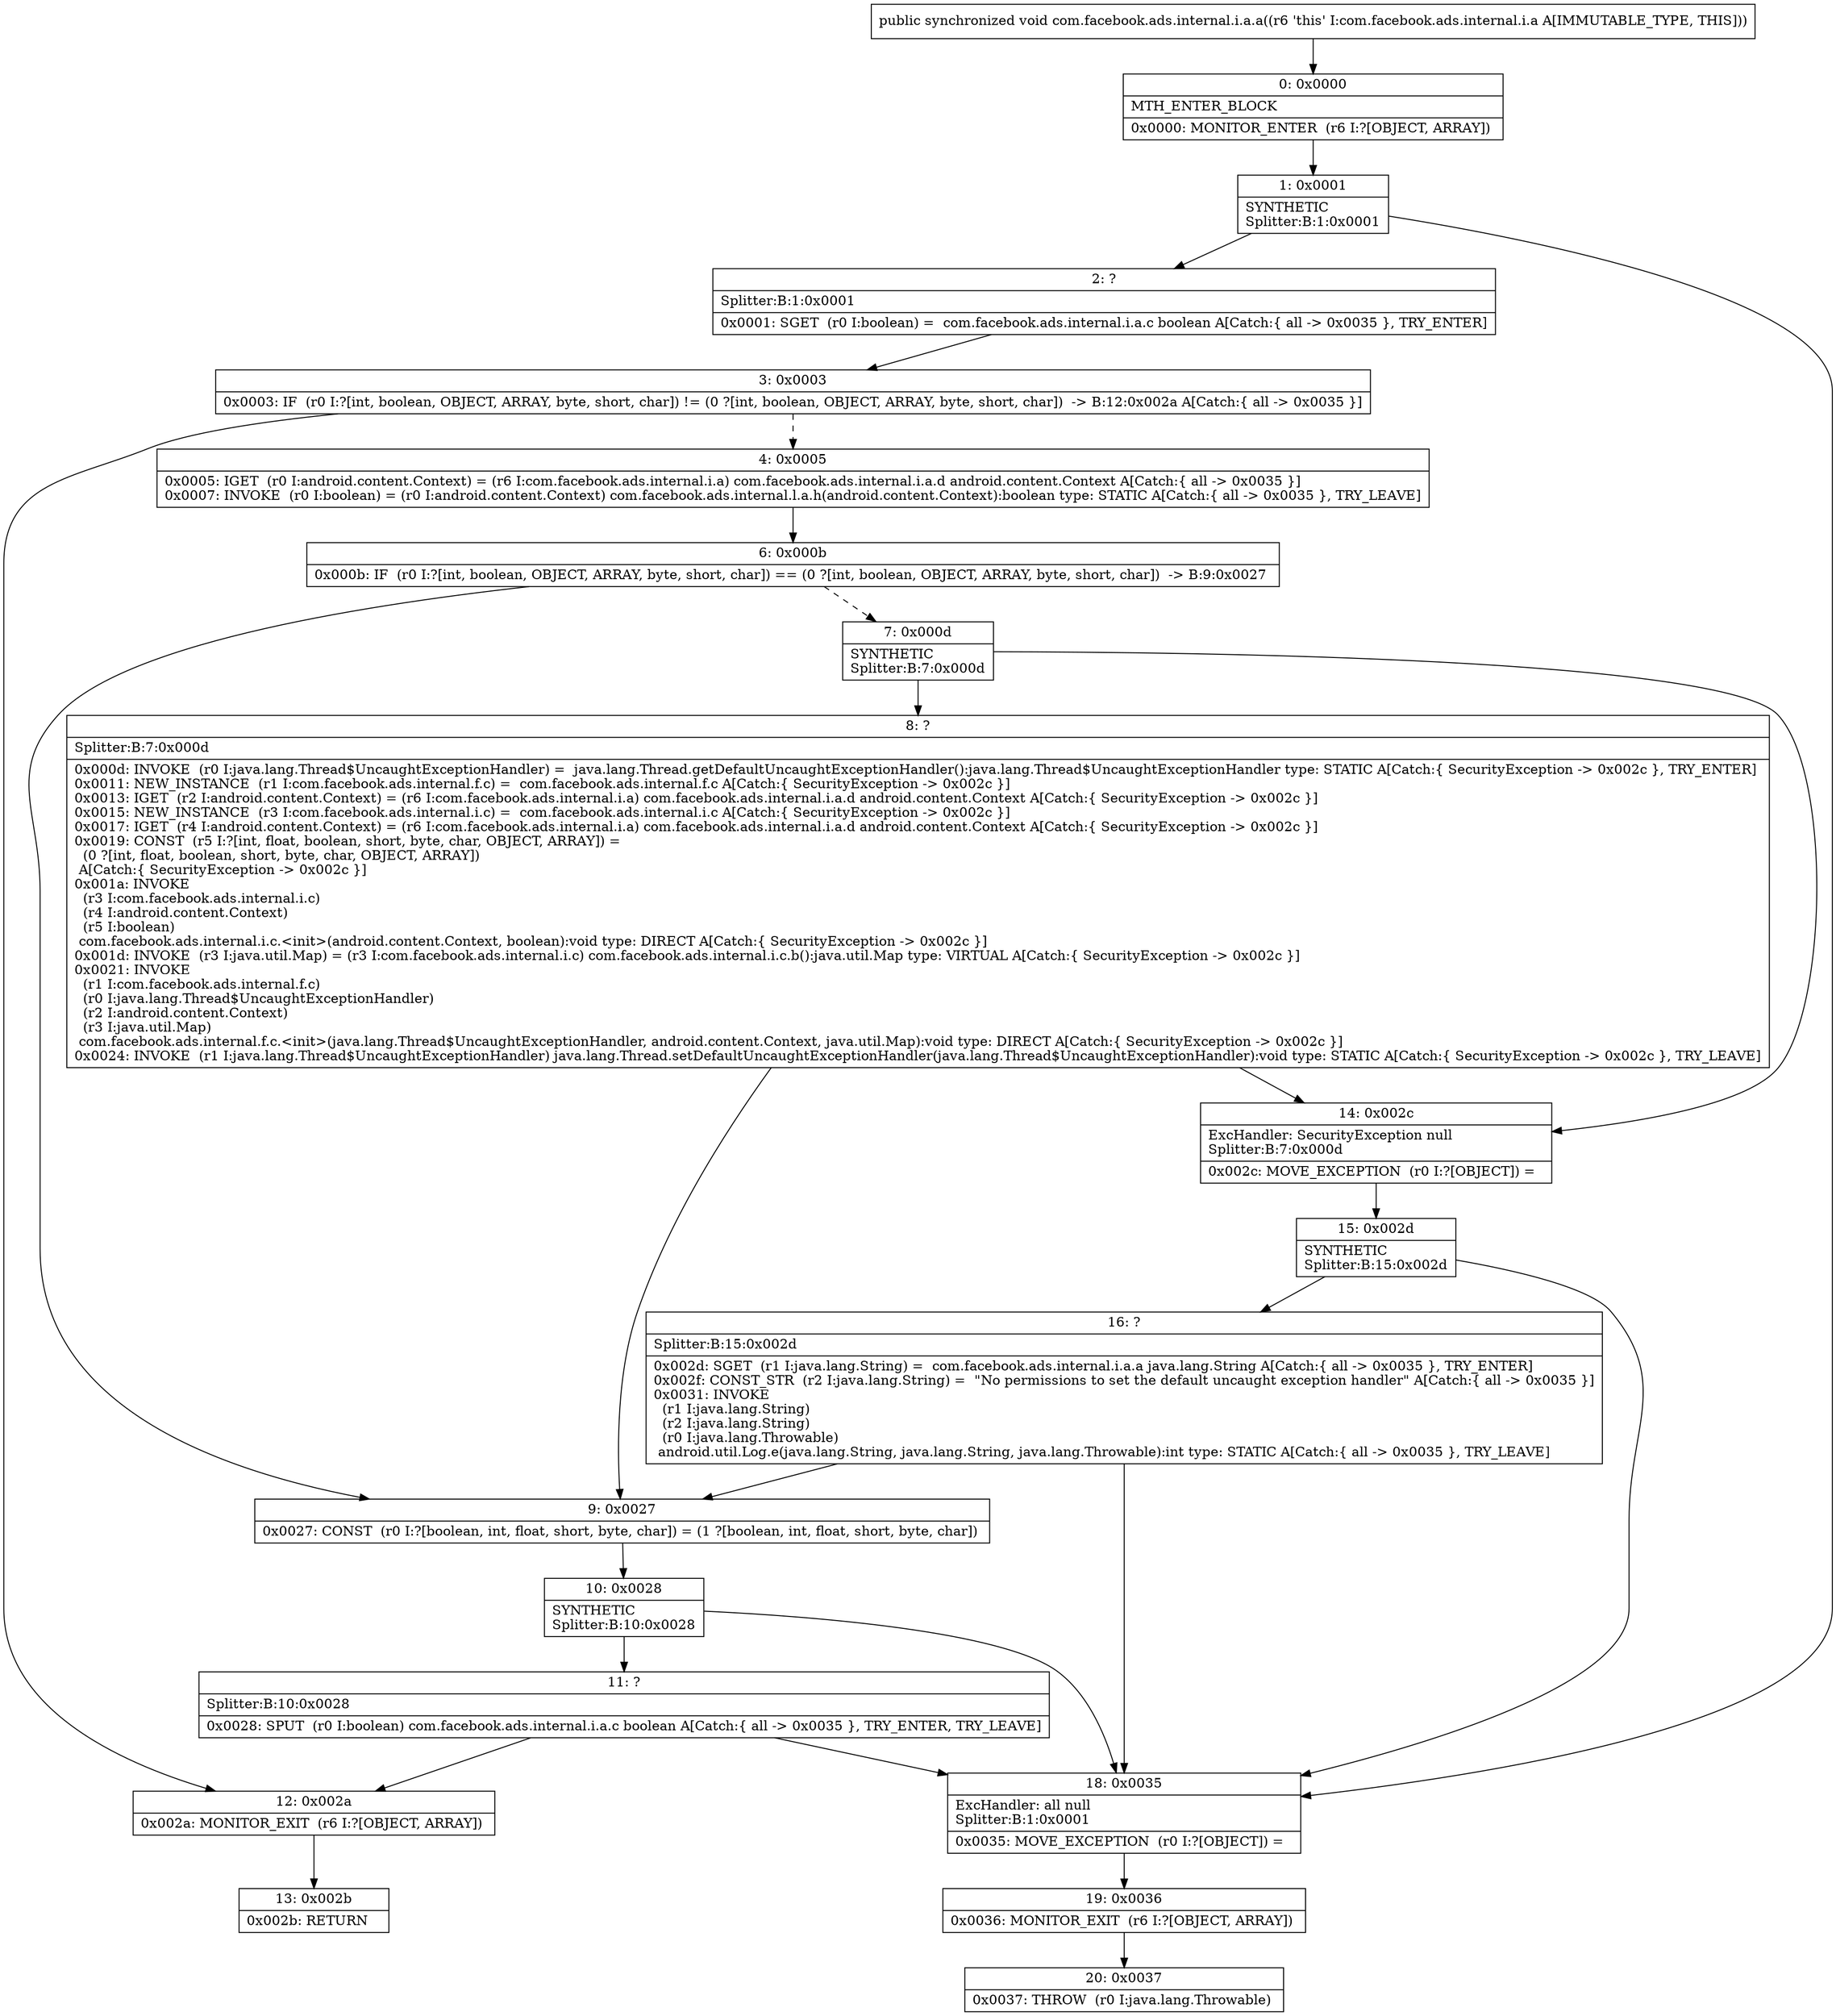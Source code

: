 digraph "CFG forcom.facebook.ads.internal.i.a.a()V" {
Node_0 [shape=record,label="{0\:\ 0x0000|MTH_ENTER_BLOCK\l|0x0000: MONITOR_ENTER  (r6 I:?[OBJECT, ARRAY]) \l}"];
Node_1 [shape=record,label="{1\:\ 0x0001|SYNTHETIC\lSplitter:B:1:0x0001\l}"];
Node_2 [shape=record,label="{2\:\ ?|Splitter:B:1:0x0001\l|0x0001: SGET  (r0 I:boolean) =  com.facebook.ads.internal.i.a.c boolean A[Catch:\{ all \-\> 0x0035 \}, TRY_ENTER]\l}"];
Node_3 [shape=record,label="{3\:\ 0x0003|0x0003: IF  (r0 I:?[int, boolean, OBJECT, ARRAY, byte, short, char]) != (0 ?[int, boolean, OBJECT, ARRAY, byte, short, char])  \-\> B:12:0x002a A[Catch:\{ all \-\> 0x0035 \}]\l}"];
Node_4 [shape=record,label="{4\:\ 0x0005|0x0005: IGET  (r0 I:android.content.Context) = (r6 I:com.facebook.ads.internal.i.a) com.facebook.ads.internal.i.a.d android.content.Context A[Catch:\{ all \-\> 0x0035 \}]\l0x0007: INVOKE  (r0 I:boolean) = (r0 I:android.content.Context) com.facebook.ads.internal.l.a.h(android.content.Context):boolean type: STATIC A[Catch:\{ all \-\> 0x0035 \}, TRY_LEAVE]\l}"];
Node_6 [shape=record,label="{6\:\ 0x000b|0x000b: IF  (r0 I:?[int, boolean, OBJECT, ARRAY, byte, short, char]) == (0 ?[int, boolean, OBJECT, ARRAY, byte, short, char])  \-\> B:9:0x0027 \l}"];
Node_7 [shape=record,label="{7\:\ 0x000d|SYNTHETIC\lSplitter:B:7:0x000d\l}"];
Node_8 [shape=record,label="{8\:\ ?|Splitter:B:7:0x000d\l|0x000d: INVOKE  (r0 I:java.lang.Thread$UncaughtExceptionHandler) =  java.lang.Thread.getDefaultUncaughtExceptionHandler():java.lang.Thread$UncaughtExceptionHandler type: STATIC A[Catch:\{ SecurityException \-\> 0x002c \}, TRY_ENTER]\l0x0011: NEW_INSTANCE  (r1 I:com.facebook.ads.internal.f.c) =  com.facebook.ads.internal.f.c A[Catch:\{ SecurityException \-\> 0x002c \}]\l0x0013: IGET  (r2 I:android.content.Context) = (r6 I:com.facebook.ads.internal.i.a) com.facebook.ads.internal.i.a.d android.content.Context A[Catch:\{ SecurityException \-\> 0x002c \}]\l0x0015: NEW_INSTANCE  (r3 I:com.facebook.ads.internal.i.c) =  com.facebook.ads.internal.i.c A[Catch:\{ SecurityException \-\> 0x002c \}]\l0x0017: IGET  (r4 I:android.content.Context) = (r6 I:com.facebook.ads.internal.i.a) com.facebook.ads.internal.i.a.d android.content.Context A[Catch:\{ SecurityException \-\> 0x002c \}]\l0x0019: CONST  (r5 I:?[int, float, boolean, short, byte, char, OBJECT, ARRAY]) = \l  (0 ?[int, float, boolean, short, byte, char, OBJECT, ARRAY])\l A[Catch:\{ SecurityException \-\> 0x002c \}]\l0x001a: INVOKE  \l  (r3 I:com.facebook.ads.internal.i.c)\l  (r4 I:android.content.Context)\l  (r5 I:boolean)\l com.facebook.ads.internal.i.c.\<init\>(android.content.Context, boolean):void type: DIRECT A[Catch:\{ SecurityException \-\> 0x002c \}]\l0x001d: INVOKE  (r3 I:java.util.Map) = (r3 I:com.facebook.ads.internal.i.c) com.facebook.ads.internal.i.c.b():java.util.Map type: VIRTUAL A[Catch:\{ SecurityException \-\> 0x002c \}]\l0x0021: INVOKE  \l  (r1 I:com.facebook.ads.internal.f.c)\l  (r0 I:java.lang.Thread$UncaughtExceptionHandler)\l  (r2 I:android.content.Context)\l  (r3 I:java.util.Map)\l com.facebook.ads.internal.f.c.\<init\>(java.lang.Thread$UncaughtExceptionHandler, android.content.Context, java.util.Map):void type: DIRECT A[Catch:\{ SecurityException \-\> 0x002c \}]\l0x0024: INVOKE  (r1 I:java.lang.Thread$UncaughtExceptionHandler) java.lang.Thread.setDefaultUncaughtExceptionHandler(java.lang.Thread$UncaughtExceptionHandler):void type: STATIC A[Catch:\{ SecurityException \-\> 0x002c \}, TRY_LEAVE]\l}"];
Node_9 [shape=record,label="{9\:\ 0x0027|0x0027: CONST  (r0 I:?[boolean, int, float, short, byte, char]) = (1 ?[boolean, int, float, short, byte, char]) \l}"];
Node_10 [shape=record,label="{10\:\ 0x0028|SYNTHETIC\lSplitter:B:10:0x0028\l}"];
Node_11 [shape=record,label="{11\:\ ?|Splitter:B:10:0x0028\l|0x0028: SPUT  (r0 I:boolean) com.facebook.ads.internal.i.a.c boolean A[Catch:\{ all \-\> 0x0035 \}, TRY_ENTER, TRY_LEAVE]\l}"];
Node_12 [shape=record,label="{12\:\ 0x002a|0x002a: MONITOR_EXIT  (r6 I:?[OBJECT, ARRAY]) \l}"];
Node_13 [shape=record,label="{13\:\ 0x002b|0x002b: RETURN   \l}"];
Node_14 [shape=record,label="{14\:\ 0x002c|ExcHandler: SecurityException null\lSplitter:B:7:0x000d\l|0x002c: MOVE_EXCEPTION  (r0 I:?[OBJECT]) =  \l}"];
Node_15 [shape=record,label="{15\:\ 0x002d|SYNTHETIC\lSplitter:B:15:0x002d\l}"];
Node_16 [shape=record,label="{16\:\ ?|Splitter:B:15:0x002d\l|0x002d: SGET  (r1 I:java.lang.String) =  com.facebook.ads.internal.i.a.a java.lang.String A[Catch:\{ all \-\> 0x0035 \}, TRY_ENTER]\l0x002f: CONST_STR  (r2 I:java.lang.String) =  \"No permissions to set the default uncaught exception handler\" A[Catch:\{ all \-\> 0x0035 \}]\l0x0031: INVOKE  \l  (r1 I:java.lang.String)\l  (r2 I:java.lang.String)\l  (r0 I:java.lang.Throwable)\l android.util.Log.e(java.lang.String, java.lang.String, java.lang.Throwable):int type: STATIC A[Catch:\{ all \-\> 0x0035 \}, TRY_LEAVE]\l}"];
Node_18 [shape=record,label="{18\:\ 0x0035|ExcHandler: all null\lSplitter:B:1:0x0001\l|0x0035: MOVE_EXCEPTION  (r0 I:?[OBJECT]) =  \l}"];
Node_19 [shape=record,label="{19\:\ 0x0036|0x0036: MONITOR_EXIT  (r6 I:?[OBJECT, ARRAY]) \l}"];
Node_20 [shape=record,label="{20\:\ 0x0037|0x0037: THROW  (r0 I:java.lang.Throwable) \l}"];
MethodNode[shape=record,label="{public synchronized void com.facebook.ads.internal.i.a.a((r6 'this' I:com.facebook.ads.internal.i.a A[IMMUTABLE_TYPE, THIS])) }"];
MethodNode -> Node_0;
Node_0 -> Node_1;
Node_1 -> Node_2;
Node_1 -> Node_18;
Node_2 -> Node_3;
Node_3 -> Node_4[style=dashed];
Node_3 -> Node_12;
Node_4 -> Node_6;
Node_6 -> Node_7[style=dashed];
Node_6 -> Node_9;
Node_7 -> Node_8;
Node_7 -> Node_14;
Node_8 -> Node_9;
Node_8 -> Node_14;
Node_9 -> Node_10;
Node_10 -> Node_11;
Node_10 -> Node_18;
Node_11 -> Node_12;
Node_11 -> Node_18;
Node_12 -> Node_13;
Node_14 -> Node_15;
Node_15 -> Node_16;
Node_15 -> Node_18;
Node_16 -> Node_18;
Node_16 -> Node_9;
Node_18 -> Node_19;
Node_19 -> Node_20;
}

